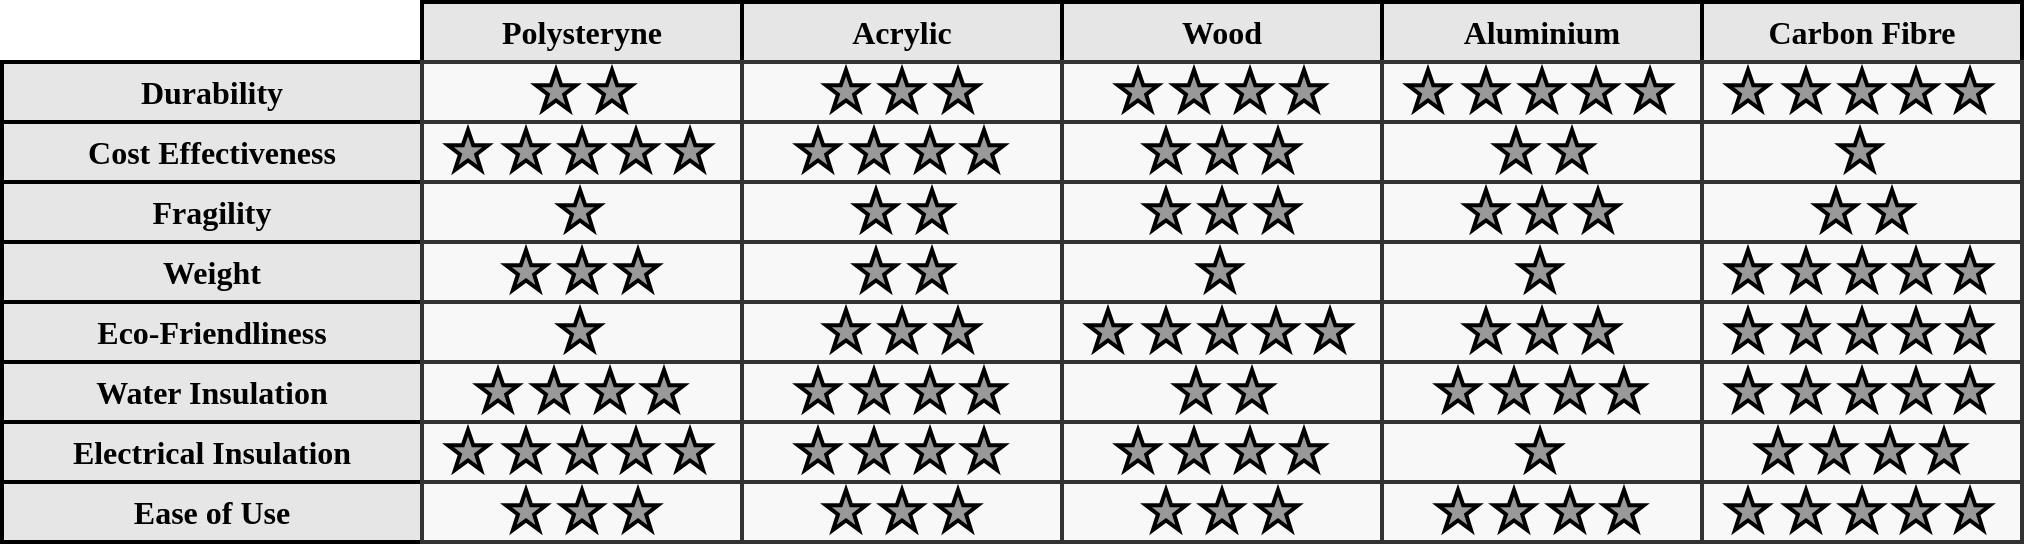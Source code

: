 <mxfile version="20.8.10" type="device"><diagram name="Page-1" id="7ZRHKfYJpyQjRDipkfZl"><mxGraphModel dx="1478" dy="899" grid="0" gridSize="10" guides="1" tooltips="1" connect="1" arrows="1" fold="1" page="1" pageScale="1" pageWidth="827" pageHeight="1169" math="0" shadow="0"><root><mxCell id="0"/><mxCell id="1" parent="0"/><mxCell id="REPX_gT1Jn9TBCc8QWQf-2" value="Polysteryne" style="rounded=0;whiteSpace=wrap;html=1;fillColor=#E6E6E6;fontSize=16;fontFamily=Fira Code;fontSource=https%3A%2F%2Ffonts.googleapis.com%2Fcss%3Ffamily%3DFira%2BCode;fontStyle=1;strokeWidth=2;" vertex="1" parent="1"><mxGeometry x="240" y="410" width="160" height="30" as="geometry"/></mxCell><mxCell id="REPX_gT1Jn9TBCc8QWQf-3" value="Acrylic" style="rounded=0;whiteSpace=wrap;html=1;fillColor=#E6E6E6;fontSize=16;fontFamily=Fira Code;fontSource=https%3A%2F%2Ffonts.googleapis.com%2Fcss%3Ffamily%3DFira%2BCode;fontStyle=1;strokeWidth=2;" vertex="1" parent="1"><mxGeometry x="400" y="410" width="160" height="30" as="geometry"/></mxCell><mxCell id="REPX_gT1Jn9TBCc8QWQf-4" value="Wood" style="rounded=0;whiteSpace=wrap;html=1;fillColor=#E6E6E6;fontSize=16;fontFamily=Fira Code;fontSource=https%3A%2F%2Ffonts.googleapis.com%2Fcss%3Ffamily%3DFira%2BCode;fontStyle=1;strokeWidth=2;" vertex="1" parent="1"><mxGeometry x="560" y="410" width="160" height="30" as="geometry"/></mxCell><mxCell id="REPX_gT1Jn9TBCc8QWQf-5" value="Aluminium" style="rounded=0;whiteSpace=wrap;html=1;fillColor=#E6E6E6;fontSize=16;fontFamily=Fira Code;fontSource=https%3A%2F%2Ffonts.googleapis.com%2Fcss%3Ffamily%3DFira%2BCode;fontStyle=1;strokeWidth=2;" vertex="1" parent="1"><mxGeometry x="720" y="410" width="160" height="30" as="geometry"/></mxCell><mxCell id="REPX_gT1Jn9TBCc8QWQf-6" value="Carbon Fibre" style="rounded=0;whiteSpace=wrap;html=1;fillColor=#E6E6E6;fontSize=16;fontFamily=Fira Code;fontSource=https%3A%2F%2Ffonts.googleapis.com%2Fcss%3Ffamily%3DFira%2BCode;fontStyle=1;strokeWidth=2;" vertex="1" parent="1"><mxGeometry x="880" y="410" width="160" height="30" as="geometry"/></mxCell><mxCell id="REPX_gT1Jn9TBCc8QWQf-7" value="Durability" style="rounded=0;whiteSpace=wrap;html=1;fillColor=#E6E6E6;fontSize=16;fontFamily=Fira Code;fontSource=https%3A%2F%2Ffonts.googleapis.com%2Fcss%3Ffamily%3DFira%2BCode;fontStyle=1;strokeWidth=2;" vertex="1" parent="1"><mxGeometry x="30" y="440" width="210" height="30" as="geometry"/></mxCell><mxCell id="REPX_gT1Jn9TBCc8QWQf-8" value="" style="rounded=0;whiteSpace=wrap;html=1;fillColor=#F8F8F8;fontSize=16;fontFamily=Fira Code;fontSource=https%3A%2F%2Ffonts.googleapis.com%2Fcss%3Ffamily%3DFira%2BCode;fontStyle=1;strokeWidth=2;strokeColor=#333333;" vertex="1" parent="1"><mxGeometry x="240" y="440" width="160" height="30" as="geometry"/></mxCell><mxCell id="REPX_gT1Jn9TBCc8QWQf-13" value="Cost Effectiveness" style="rounded=0;whiteSpace=wrap;html=1;fillColor=#E6E6E6;fontSize=16;fontFamily=Fira Code;fontSource=https%3A%2F%2Ffonts.googleapis.com%2Fcss%3Ffamily%3DFira%2BCode;fontStyle=1;strokeWidth=2;" vertex="1" parent="1"><mxGeometry x="30" y="470" width="210" height="30" as="geometry"/></mxCell><mxCell id="REPX_gT1Jn9TBCc8QWQf-19" value="Fragility" style="rounded=0;whiteSpace=wrap;html=1;fillColor=#E6E6E6;fontSize=16;fontFamily=Fira Code;fontSource=https%3A%2F%2Ffonts.googleapis.com%2Fcss%3Ffamily%3DFira%2BCode;fontStyle=1;strokeWidth=2;" vertex="1" parent="1"><mxGeometry x="30" y="500" width="210" height="30" as="geometry"/></mxCell><mxCell id="REPX_gT1Jn9TBCc8QWQf-25" value="Weight" style="rounded=0;whiteSpace=wrap;html=1;fillColor=#E6E6E6;fontSize=16;fontFamily=Fira Code;fontSource=https%3A%2F%2Ffonts.googleapis.com%2Fcss%3Ffamily%3DFira%2BCode;fontStyle=1;strokeWidth=2;" vertex="1" parent="1"><mxGeometry x="30" y="530" width="210" height="30" as="geometry"/></mxCell><mxCell id="REPX_gT1Jn9TBCc8QWQf-31" value="Eco-Friendliness" style="rounded=0;whiteSpace=wrap;html=1;fillColor=#E6E6E6;fontSize=16;fontFamily=Fira Code;fontSource=https%3A%2F%2Ffonts.googleapis.com%2Fcss%3Ffamily%3DFira%2BCode;fontStyle=1;strokeWidth=2;" vertex="1" parent="1"><mxGeometry x="30" y="560" width="210" height="30" as="geometry"/></mxCell><mxCell id="REPX_gT1Jn9TBCc8QWQf-37" value="Water Insulation" style="rounded=0;whiteSpace=wrap;html=1;fillColor=#E6E6E6;fontSize=16;fontFamily=Fira Code;fontSource=https%3A%2F%2Ffonts.googleapis.com%2Fcss%3Ffamily%3DFira%2BCode;fontStyle=1;strokeWidth=2;" vertex="1" parent="1"><mxGeometry x="30" y="590" width="210" height="30" as="geometry"/></mxCell><mxCell id="REPX_gT1Jn9TBCc8QWQf-43" value="Electrical Insulation" style="rounded=0;whiteSpace=wrap;html=1;fillColor=#E6E6E6;fontSize=16;fontFamily=Fira Code;fontSource=https%3A%2F%2Ffonts.googleapis.com%2Fcss%3Ffamily%3DFira%2BCode;fontStyle=1;strokeWidth=2;" vertex="1" parent="1"><mxGeometry x="30" y="620" width="210" height="30" as="geometry"/></mxCell><mxCell id="REPX_gT1Jn9TBCc8QWQf-49" value="Ease of Use" style="rounded=0;whiteSpace=wrap;html=1;fillColor=#E6E6E6;fontSize=16;fontFamily=Fira Code;fontSource=https%3A%2F%2Ffonts.googleapis.com%2Fcss%3Ffamily%3DFira%2BCode;fontStyle=1;strokeWidth=2;" vertex="1" parent="1"><mxGeometry x="30" y="650" width="210" height="30" as="geometry"/></mxCell><mxCell id="REPX_gT1Jn9TBCc8QWQf-56" value="" style="rounded=0;whiteSpace=wrap;html=1;fillColor=#F8F8F8;fontSize=16;fontFamily=Fira Code;fontSource=https%3A%2F%2Ffonts.googleapis.com%2Fcss%3Ffamily%3DFira%2BCode;fontStyle=1;strokeWidth=2;strokeColor=#333333;" vertex="1" parent="1"><mxGeometry x="240" y="470" width="160" height="30" as="geometry"/></mxCell><mxCell id="REPX_gT1Jn9TBCc8QWQf-57" value="" style="rounded=0;whiteSpace=wrap;html=1;fillColor=#F8F8F8;fontSize=16;fontFamily=Fira Code;fontSource=https%3A%2F%2Ffonts.googleapis.com%2Fcss%3Ffamily%3DFira%2BCode;fontStyle=1;strokeWidth=2;strokeColor=#333333;" vertex="1" parent="1"><mxGeometry x="240" y="500" width="160" height="30" as="geometry"/></mxCell><mxCell id="REPX_gT1Jn9TBCc8QWQf-58" value="" style="rounded=0;whiteSpace=wrap;html=1;fillColor=#F8F8F8;fontSize=16;fontFamily=Fira Code;fontSource=https%3A%2F%2Ffonts.googleapis.com%2Fcss%3Ffamily%3DFira%2BCode;fontStyle=1;strokeWidth=2;strokeColor=#333333;" vertex="1" parent="1"><mxGeometry x="240" y="530" width="160" height="30" as="geometry"/></mxCell><mxCell id="REPX_gT1Jn9TBCc8QWQf-59" value="" style="rounded=0;whiteSpace=wrap;html=1;fillColor=#F8F8F8;fontSize=16;fontFamily=Fira Code;fontSource=https%3A%2F%2Ffonts.googleapis.com%2Fcss%3Ffamily%3DFira%2BCode;fontStyle=1;strokeWidth=2;strokeColor=#333333;" vertex="1" parent="1"><mxGeometry x="240" y="560" width="160" height="30" as="geometry"/></mxCell><mxCell id="REPX_gT1Jn9TBCc8QWQf-60" value="" style="rounded=0;whiteSpace=wrap;html=1;fillColor=#F8F8F8;fontSize=16;fontFamily=Fira Code;fontSource=https%3A%2F%2Ffonts.googleapis.com%2Fcss%3Ffamily%3DFira%2BCode;fontStyle=1;strokeWidth=2;strokeColor=#333333;" vertex="1" parent="1"><mxGeometry x="240" y="590" width="160" height="30" as="geometry"/></mxCell><mxCell id="REPX_gT1Jn9TBCc8QWQf-61" value="" style="rounded=0;whiteSpace=wrap;html=1;fillColor=#F8F8F8;fontSize=16;fontFamily=Fira Code;fontSource=https%3A%2F%2Ffonts.googleapis.com%2Fcss%3Ffamily%3DFira%2BCode;fontStyle=1;strokeWidth=2;strokeColor=#333333;" vertex="1" parent="1"><mxGeometry x="240" y="620" width="160" height="30" as="geometry"/></mxCell><mxCell id="REPX_gT1Jn9TBCc8QWQf-62" value="" style="rounded=0;whiteSpace=wrap;html=1;fillColor=#F8F8F8;fontSize=16;fontFamily=Fira Code;fontSource=https%3A%2F%2Ffonts.googleapis.com%2Fcss%3Ffamily%3DFira%2BCode;fontStyle=1;strokeWidth=2;strokeColor=#333333;" vertex="1" parent="1"><mxGeometry x="240" y="650" width="160" height="30" as="geometry"/></mxCell><mxCell id="REPX_gT1Jn9TBCc8QWQf-63" value="" style="rounded=0;whiteSpace=wrap;html=1;fillColor=#F8F8F8;fontSize=16;fontFamily=Fira Code;fontSource=https%3A%2F%2Ffonts.googleapis.com%2Fcss%3Ffamily%3DFira%2BCode;fontStyle=1;strokeWidth=2;strokeColor=#333333;" vertex="1" parent="1"><mxGeometry x="400" y="440" width="160" height="30" as="geometry"/></mxCell><mxCell id="REPX_gT1Jn9TBCc8QWQf-64" value="" style="rounded=0;whiteSpace=wrap;html=1;fillColor=#F8F8F8;fontSize=16;fontFamily=Fira Code;fontSource=https%3A%2F%2Ffonts.googleapis.com%2Fcss%3Ffamily%3DFira%2BCode;fontStyle=1;strokeWidth=2;strokeColor=#333333;" vertex="1" parent="1"><mxGeometry x="400" y="470" width="160" height="30" as="geometry"/></mxCell><mxCell id="REPX_gT1Jn9TBCc8QWQf-65" value="" style="rounded=0;whiteSpace=wrap;html=1;fillColor=#F8F8F8;fontSize=16;fontFamily=Fira Code;fontSource=https%3A%2F%2Ffonts.googleapis.com%2Fcss%3Ffamily%3DFira%2BCode;fontStyle=1;strokeWidth=2;strokeColor=#333333;" vertex="1" parent="1"><mxGeometry x="400" y="500" width="160" height="30" as="geometry"/></mxCell><mxCell id="REPX_gT1Jn9TBCc8QWQf-66" value="" style="rounded=0;whiteSpace=wrap;html=1;fillColor=#F8F8F8;fontSize=16;fontFamily=Fira Code;fontSource=https%3A%2F%2Ffonts.googleapis.com%2Fcss%3Ffamily%3DFira%2BCode;fontStyle=1;strokeWidth=2;strokeColor=#333333;" vertex="1" parent="1"><mxGeometry x="400" y="530" width="160" height="30" as="geometry"/></mxCell><mxCell id="REPX_gT1Jn9TBCc8QWQf-67" value="" style="rounded=0;whiteSpace=wrap;html=1;fillColor=#F8F8F8;fontSize=16;fontFamily=Fira Code;fontSource=https%3A%2F%2Ffonts.googleapis.com%2Fcss%3Ffamily%3DFira%2BCode;fontStyle=1;strokeWidth=2;strokeColor=#333333;" vertex="1" parent="1"><mxGeometry x="400" y="560" width="160" height="30" as="geometry"/></mxCell><mxCell id="REPX_gT1Jn9TBCc8QWQf-68" value="" style="rounded=0;whiteSpace=wrap;html=1;fillColor=#F8F8F8;fontSize=16;fontFamily=Fira Code;fontSource=https%3A%2F%2Ffonts.googleapis.com%2Fcss%3Ffamily%3DFira%2BCode;fontStyle=1;strokeWidth=2;strokeColor=#333333;" vertex="1" parent="1"><mxGeometry x="400" y="590" width="160" height="30" as="geometry"/></mxCell><mxCell id="REPX_gT1Jn9TBCc8QWQf-69" value="" style="rounded=0;whiteSpace=wrap;html=1;fillColor=#F8F8F8;fontSize=16;fontFamily=Fira Code;fontSource=https%3A%2F%2Ffonts.googleapis.com%2Fcss%3Ffamily%3DFira%2BCode;fontStyle=1;strokeWidth=2;strokeColor=#333333;" vertex="1" parent="1"><mxGeometry x="400" y="620" width="160" height="30" as="geometry"/></mxCell><mxCell id="REPX_gT1Jn9TBCc8QWQf-70" value="" style="rounded=0;whiteSpace=wrap;html=1;fillColor=#F8F8F8;fontSize=16;fontFamily=Fira Code;fontSource=https%3A%2F%2Ffonts.googleapis.com%2Fcss%3Ffamily%3DFira%2BCode;fontStyle=1;strokeWidth=2;strokeColor=#333333;" vertex="1" parent="1"><mxGeometry x="400" y="650" width="160" height="30" as="geometry"/></mxCell><mxCell id="REPX_gT1Jn9TBCc8QWQf-71" value="" style="rounded=0;whiteSpace=wrap;html=1;fillColor=#F8F8F8;fontSize=16;fontFamily=Fira Code;fontSource=https%3A%2F%2Ffonts.googleapis.com%2Fcss%3Ffamily%3DFira%2BCode;fontStyle=1;strokeWidth=2;strokeColor=#333333;" vertex="1" parent="1"><mxGeometry x="560" y="440" width="160" height="30" as="geometry"/></mxCell><mxCell id="REPX_gT1Jn9TBCc8QWQf-72" value="" style="rounded=0;whiteSpace=wrap;html=1;fillColor=#F8F8F8;fontSize=16;fontFamily=Fira Code;fontSource=https%3A%2F%2Ffonts.googleapis.com%2Fcss%3Ffamily%3DFira%2BCode;fontStyle=1;strokeWidth=2;strokeColor=#333333;" vertex="1" parent="1"><mxGeometry x="560" y="470" width="160" height="30" as="geometry"/></mxCell><mxCell id="REPX_gT1Jn9TBCc8QWQf-73" value="" style="rounded=0;whiteSpace=wrap;html=1;fillColor=#F8F8F8;fontSize=16;fontFamily=Fira Code;fontSource=https%3A%2F%2Ffonts.googleapis.com%2Fcss%3Ffamily%3DFira%2BCode;fontStyle=1;strokeWidth=2;strokeColor=#333333;" vertex="1" parent="1"><mxGeometry x="560" y="500" width="160" height="30" as="geometry"/></mxCell><mxCell id="REPX_gT1Jn9TBCc8QWQf-74" value="" style="rounded=0;whiteSpace=wrap;html=1;fillColor=#F8F8F8;fontSize=16;fontFamily=Fira Code;fontSource=https%3A%2F%2Ffonts.googleapis.com%2Fcss%3Ffamily%3DFira%2BCode;fontStyle=1;strokeWidth=2;strokeColor=#333333;" vertex="1" parent="1"><mxGeometry x="560" y="530" width="160" height="30" as="geometry"/></mxCell><mxCell id="REPX_gT1Jn9TBCc8QWQf-75" value="" style="rounded=0;whiteSpace=wrap;html=1;fillColor=#F8F8F8;fontSize=16;fontFamily=Fira Code;fontSource=https%3A%2F%2Ffonts.googleapis.com%2Fcss%3Ffamily%3DFira%2BCode;fontStyle=1;strokeWidth=2;strokeColor=#333333;" vertex="1" parent="1"><mxGeometry x="560" y="560" width="160" height="30" as="geometry"/></mxCell><mxCell id="REPX_gT1Jn9TBCc8QWQf-76" value="" style="rounded=0;whiteSpace=wrap;html=1;fillColor=#F8F8F8;fontSize=16;fontFamily=Fira Code;fontSource=https%3A%2F%2Ffonts.googleapis.com%2Fcss%3Ffamily%3DFira%2BCode;fontStyle=1;strokeWidth=2;strokeColor=#333333;" vertex="1" parent="1"><mxGeometry x="560" y="590" width="160" height="30" as="geometry"/></mxCell><mxCell id="REPX_gT1Jn9TBCc8QWQf-77" value="" style="rounded=0;whiteSpace=wrap;html=1;fillColor=#F8F8F8;fontSize=16;fontFamily=Fira Code;fontSource=https%3A%2F%2Ffonts.googleapis.com%2Fcss%3Ffamily%3DFira%2BCode;fontStyle=1;strokeWidth=2;strokeColor=#333333;" vertex="1" parent="1"><mxGeometry x="560" y="620" width="160" height="30" as="geometry"/></mxCell><mxCell id="REPX_gT1Jn9TBCc8QWQf-78" value="" style="rounded=0;whiteSpace=wrap;html=1;fillColor=#F8F8F8;fontSize=16;fontFamily=Fira Code;fontSource=https%3A%2F%2Ffonts.googleapis.com%2Fcss%3Ffamily%3DFira%2BCode;fontStyle=1;strokeWidth=2;strokeColor=#333333;" vertex="1" parent="1"><mxGeometry x="560" y="650" width="160" height="30" as="geometry"/></mxCell><mxCell id="REPX_gT1Jn9TBCc8QWQf-79" value="" style="rounded=0;whiteSpace=wrap;html=1;fillColor=#F8F8F8;fontSize=16;fontFamily=Fira Code;fontSource=https%3A%2F%2Ffonts.googleapis.com%2Fcss%3Ffamily%3DFira%2BCode;fontStyle=1;strokeWidth=2;strokeColor=#333333;" vertex="1" parent="1"><mxGeometry x="720" y="440" width="160" height="30" as="geometry"/></mxCell><mxCell id="REPX_gT1Jn9TBCc8QWQf-80" value="" style="rounded=0;whiteSpace=wrap;html=1;fillColor=#F8F8F8;fontSize=16;fontFamily=Fira Code;fontSource=https%3A%2F%2Ffonts.googleapis.com%2Fcss%3Ffamily%3DFira%2BCode;fontStyle=1;strokeWidth=2;strokeColor=#333333;" vertex="1" parent="1"><mxGeometry x="720" y="470" width="160" height="30" as="geometry"/></mxCell><mxCell id="REPX_gT1Jn9TBCc8QWQf-81" value="" style="rounded=0;whiteSpace=wrap;html=1;fillColor=#F8F8F8;fontSize=16;fontFamily=Fira Code;fontSource=https%3A%2F%2Ffonts.googleapis.com%2Fcss%3Ffamily%3DFira%2BCode;fontStyle=1;strokeWidth=2;strokeColor=#333333;" vertex="1" parent="1"><mxGeometry x="720" y="500" width="160" height="30" as="geometry"/></mxCell><mxCell id="REPX_gT1Jn9TBCc8QWQf-82" value="" style="rounded=0;whiteSpace=wrap;html=1;fillColor=#F8F8F8;fontSize=16;fontFamily=Fira Code;fontSource=https%3A%2F%2Ffonts.googleapis.com%2Fcss%3Ffamily%3DFira%2BCode;fontStyle=1;strokeWidth=2;strokeColor=#333333;" vertex="1" parent="1"><mxGeometry x="720" y="530" width="160" height="30" as="geometry"/></mxCell><mxCell id="REPX_gT1Jn9TBCc8QWQf-83" value="" style="rounded=0;whiteSpace=wrap;html=1;fillColor=#F8F8F8;fontSize=16;fontFamily=Fira Code;fontSource=https%3A%2F%2Ffonts.googleapis.com%2Fcss%3Ffamily%3DFira%2BCode;fontStyle=1;strokeWidth=2;strokeColor=#333333;" vertex="1" parent="1"><mxGeometry x="720" y="560" width="160" height="30" as="geometry"/></mxCell><mxCell id="REPX_gT1Jn9TBCc8QWQf-84" value="" style="rounded=0;whiteSpace=wrap;html=1;fillColor=#F8F8F8;fontSize=16;fontFamily=Fira Code;fontSource=https%3A%2F%2Ffonts.googleapis.com%2Fcss%3Ffamily%3DFira%2BCode;fontStyle=1;strokeWidth=2;strokeColor=#333333;" vertex="1" parent="1"><mxGeometry x="720" y="590" width="160" height="30" as="geometry"/></mxCell><mxCell id="REPX_gT1Jn9TBCc8QWQf-85" value="" style="rounded=0;whiteSpace=wrap;html=1;fillColor=#F8F8F8;fontSize=16;fontFamily=Fira Code;fontSource=https%3A%2F%2Ffonts.googleapis.com%2Fcss%3Ffamily%3DFira%2BCode;fontStyle=1;strokeWidth=2;strokeColor=#333333;" vertex="1" parent="1"><mxGeometry x="720" y="620" width="160" height="30" as="geometry"/></mxCell><mxCell id="REPX_gT1Jn9TBCc8QWQf-86" value="" style="rounded=0;whiteSpace=wrap;html=1;fillColor=#F8F8F8;fontSize=16;fontFamily=Fira Code;fontSource=https%3A%2F%2Ffonts.googleapis.com%2Fcss%3Ffamily%3DFira%2BCode;fontStyle=1;strokeWidth=2;strokeColor=#333333;" vertex="1" parent="1"><mxGeometry x="720" y="650" width="160" height="30" as="geometry"/></mxCell><mxCell id="REPX_gT1Jn9TBCc8QWQf-87" value="" style="rounded=0;whiteSpace=wrap;html=1;fillColor=#F8F8F8;fontSize=16;fontFamily=Fira Code;fontSource=https%3A%2F%2Ffonts.googleapis.com%2Fcss%3Ffamily%3DFira%2BCode;fontStyle=1;strokeWidth=2;strokeColor=#333333;" vertex="1" parent="1"><mxGeometry x="880" y="440" width="160" height="30" as="geometry"/></mxCell><mxCell id="REPX_gT1Jn9TBCc8QWQf-88" value="" style="rounded=0;whiteSpace=wrap;html=1;fillColor=#F8F8F8;fontSize=16;fontFamily=Fira Code;fontSource=https%3A%2F%2Ffonts.googleapis.com%2Fcss%3Ffamily%3DFira%2BCode;fontStyle=1;strokeWidth=2;strokeColor=#333333;" vertex="1" parent="1"><mxGeometry x="880" y="470" width="160" height="30" as="geometry"/></mxCell><mxCell id="REPX_gT1Jn9TBCc8QWQf-89" value="" style="rounded=0;whiteSpace=wrap;html=1;fillColor=#F8F8F8;fontSize=16;fontFamily=Fira Code;fontSource=https%3A%2F%2Ffonts.googleapis.com%2Fcss%3Ffamily%3DFira%2BCode;fontStyle=1;strokeWidth=2;strokeColor=#333333;" vertex="1" parent="1"><mxGeometry x="880" y="500" width="160" height="30" as="geometry"/></mxCell><mxCell id="REPX_gT1Jn9TBCc8QWQf-90" value="" style="rounded=0;whiteSpace=wrap;html=1;fillColor=#F8F8F8;fontSize=16;fontFamily=Fira Code;fontSource=https%3A%2F%2Ffonts.googleapis.com%2Fcss%3Ffamily%3DFira%2BCode;fontStyle=1;strokeWidth=2;strokeColor=#333333;" vertex="1" parent="1"><mxGeometry x="880" y="530" width="160" height="30" as="geometry"/></mxCell><mxCell id="REPX_gT1Jn9TBCc8QWQf-91" value="" style="rounded=0;whiteSpace=wrap;html=1;fillColor=#F8F8F8;fontSize=16;fontFamily=Fira Code;fontSource=https%3A%2F%2Ffonts.googleapis.com%2Fcss%3Ffamily%3DFira%2BCode;fontStyle=1;strokeWidth=2;strokeColor=#333333;" vertex="1" parent="1"><mxGeometry x="880" y="560" width="160" height="30" as="geometry"/></mxCell><mxCell id="REPX_gT1Jn9TBCc8QWQf-92" value="" style="rounded=0;whiteSpace=wrap;html=1;fillColor=#F8F8F8;fontSize=16;fontFamily=Fira Code;fontSource=https%3A%2F%2Ffonts.googleapis.com%2Fcss%3Ffamily%3DFira%2BCode;fontStyle=1;strokeWidth=2;strokeColor=#333333;" vertex="1" parent="1"><mxGeometry x="880" y="590" width="160" height="30" as="geometry"/></mxCell><mxCell id="REPX_gT1Jn9TBCc8QWQf-93" value="" style="rounded=0;whiteSpace=wrap;html=1;fillColor=#F8F8F8;fontSize=16;fontFamily=Fira Code;fontSource=https%3A%2F%2Ffonts.googleapis.com%2Fcss%3Ffamily%3DFira%2BCode;fontStyle=1;strokeWidth=2;strokeColor=#333333;" vertex="1" parent="1"><mxGeometry x="880" y="620" width="160" height="30" as="geometry"/></mxCell><mxCell id="REPX_gT1Jn9TBCc8QWQf-94" value="" style="rounded=0;whiteSpace=wrap;html=1;fillColor=#F8F8F8;fontSize=16;fontFamily=Fira Code;fontSource=https%3A%2F%2Ffonts.googleapis.com%2Fcss%3Ffamily%3DFira%2BCode;fontStyle=1;strokeWidth=2;strokeColor=#333333;" vertex="1" parent="1"><mxGeometry x="880" y="650" width="160" height="30" as="geometry"/></mxCell><mxCell id="REPX_gT1Jn9TBCc8QWQf-115" value="" style="dashed=0;aspect=fixed;verticalLabelPosition=bottom;verticalAlign=top;align=center;shape=mxgraph.gmdl.star;strokeColor=#000000;fillColor=#999999;shadow=0;sketch=0;strokeWidth=2;" vertex="1" parent="1"><mxGeometry x="297" y="444" width="20" height="20" as="geometry"/></mxCell><mxCell id="REPX_gT1Jn9TBCc8QWQf-116" value="" style="dashed=0;aspect=fixed;verticalLabelPosition=bottom;verticalAlign=top;align=center;shape=mxgraph.gmdl.star;strokeColor=#000000;fillColor=#999999;shadow=0;sketch=0;strokeWidth=2;" vertex="1" parent="1"><mxGeometry x="325" y="444" width="20" height="20" as="geometry"/></mxCell><mxCell id="REPX_gT1Jn9TBCc8QWQf-123" value="" style="dashed=0;aspect=fixed;verticalLabelPosition=bottom;verticalAlign=top;align=center;shape=mxgraph.gmdl.star;strokeColor=#000000;fillColor=#999999;shadow=0;sketch=0;strokeWidth=2;" vertex="1" parent="1"><mxGeometry x="253" y="474" width="20" height="20" as="geometry"/></mxCell><mxCell id="REPX_gT1Jn9TBCc8QWQf-124" value="" style="dashed=0;aspect=fixed;verticalLabelPosition=bottom;verticalAlign=top;align=center;shape=mxgraph.gmdl.star;strokeColor=#000000;fillColor=#999999;shadow=0;sketch=0;strokeWidth=2;" vertex="1" parent="1"><mxGeometry x="282" y="474" width="20" height="20" as="geometry"/></mxCell><mxCell id="REPX_gT1Jn9TBCc8QWQf-125" value="" style="dashed=0;aspect=fixed;verticalLabelPosition=bottom;verticalAlign=top;align=center;shape=mxgraph.gmdl.star;strokeColor=#000000;fillColor=#999999;shadow=0;sketch=0;strokeWidth=2;" vertex="1" parent="1"><mxGeometry x="310" y="474" width="20" height="20" as="geometry"/></mxCell><mxCell id="REPX_gT1Jn9TBCc8QWQf-126" value="" style="dashed=0;aspect=fixed;verticalLabelPosition=bottom;verticalAlign=top;align=center;shape=mxgraph.gmdl.star;strokeColor=#000000;fillColor=#999999;shadow=0;sketch=0;strokeWidth=2;" vertex="1" parent="1"><mxGeometry x="337" y="474" width="20" height="20" as="geometry"/></mxCell><mxCell id="REPX_gT1Jn9TBCc8QWQf-127" value="" style="dashed=0;aspect=fixed;verticalLabelPosition=bottom;verticalAlign=top;align=center;shape=mxgraph.gmdl.star;strokeColor=#000000;fillColor=#999999;shadow=0;sketch=0;strokeWidth=2;" vertex="1" parent="1"><mxGeometry x="364" y="474" width="20" height="20" as="geometry"/></mxCell><mxCell id="REPX_gT1Jn9TBCc8QWQf-128" value="" style="dashed=0;aspect=fixed;verticalLabelPosition=bottom;verticalAlign=top;align=center;shape=mxgraph.gmdl.star;strokeColor=#000000;fillColor=#999999;shadow=0;sketch=0;strokeWidth=2;" vertex="1" parent="1"><mxGeometry x="309" y="504" width="20" height="20" as="geometry"/></mxCell><mxCell id="REPX_gT1Jn9TBCc8QWQf-129" value="" style="dashed=0;aspect=fixed;verticalLabelPosition=bottom;verticalAlign=top;align=center;shape=mxgraph.gmdl.star;strokeColor=#000000;fillColor=#999999;shadow=0;sketch=0;strokeWidth=2;" vertex="1" parent="1"><mxGeometry x="282" y="534" width="20" height="20" as="geometry"/></mxCell><mxCell id="REPX_gT1Jn9TBCc8QWQf-130" value="" style="dashed=0;aspect=fixed;verticalLabelPosition=bottom;verticalAlign=top;align=center;shape=mxgraph.gmdl.star;strokeColor=#000000;fillColor=#999999;shadow=0;sketch=0;strokeWidth=2;" vertex="1" parent="1"><mxGeometry x="310" y="534" width="20" height="20" as="geometry"/></mxCell><mxCell id="REPX_gT1Jn9TBCc8QWQf-131" value="" style="dashed=0;aspect=fixed;verticalLabelPosition=bottom;verticalAlign=top;align=center;shape=mxgraph.gmdl.star;strokeColor=#000000;fillColor=#999999;shadow=0;sketch=0;strokeWidth=2;" vertex="1" parent="1"><mxGeometry x="338" y="534" width="20" height="20" as="geometry"/></mxCell><mxCell id="REPX_gT1Jn9TBCc8QWQf-132" value="" style="dashed=0;aspect=fixed;verticalLabelPosition=bottom;verticalAlign=top;align=center;shape=mxgraph.gmdl.star;strokeColor=#000000;fillColor=#999999;shadow=0;sketch=0;strokeWidth=2;" vertex="1" parent="1"><mxGeometry x="309" y="564" width="20" height="20" as="geometry"/></mxCell><mxCell id="REPX_gT1Jn9TBCc8QWQf-133" value="" style="dashed=0;aspect=fixed;verticalLabelPosition=bottom;verticalAlign=top;align=center;shape=mxgraph.gmdl.star;strokeColor=#000000;fillColor=#999999;shadow=0;sketch=0;strokeWidth=2;" vertex="1" parent="1"><mxGeometry x="268" y="594" width="20" height="20" as="geometry"/></mxCell><mxCell id="REPX_gT1Jn9TBCc8QWQf-134" value="" style="dashed=0;aspect=fixed;verticalLabelPosition=bottom;verticalAlign=top;align=center;shape=mxgraph.gmdl.star;strokeColor=#000000;fillColor=#999999;shadow=0;sketch=0;strokeWidth=2;" vertex="1" parent="1"><mxGeometry x="296" y="594" width="20" height="20" as="geometry"/></mxCell><mxCell id="REPX_gT1Jn9TBCc8QWQf-135" value="" style="dashed=0;aspect=fixed;verticalLabelPosition=bottom;verticalAlign=top;align=center;shape=mxgraph.gmdl.star;strokeColor=#000000;fillColor=#999999;shadow=0;sketch=0;strokeWidth=2;" vertex="1" parent="1"><mxGeometry x="324" y="594" width="20" height="20" as="geometry"/></mxCell><mxCell id="REPX_gT1Jn9TBCc8QWQf-136" value="" style="dashed=0;aspect=fixed;verticalLabelPosition=bottom;verticalAlign=top;align=center;shape=mxgraph.gmdl.star;strokeColor=#000000;fillColor=#999999;shadow=0;sketch=0;strokeWidth=2;" vertex="1" parent="1"><mxGeometry x="351" y="594" width="20" height="20" as="geometry"/></mxCell><mxCell id="REPX_gT1Jn9TBCc8QWQf-141" value="" style="dashed=0;aspect=fixed;verticalLabelPosition=bottom;verticalAlign=top;align=center;shape=mxgraph.gmdl.star;strokeColor=#000000;fillColor=#999999;shadow=0;sketch=0;strokeWidth=2;" vertex="1" parent="1"><mxGeometry x="253" y="624" width="20" height="20" as="geometry"/></mxCell><mxCell id="REPX_gT1Jn9TBCc8QWQf-142" value="" style="dashed=0;aspect=fixed;verticalLabelPosition=bottom;verticalAlign=top;align=center;shape=mxgraph.gmdl.star;strokeColor=#000000;fillColor=#999999;shadow=0;sketch=0;strokeWidth=2;" vertex="1" parent="1"><mxGeometry x="282" y="624" width="20" height="20" as="geometry"/></mxCell><mxCell id="REPX_gT1Jn9TBCc8QWQf-143" value="" style="dashed=0;aspect=fixed;verticalLabelPosition=bottom;verticalAlign=top;align=center;shape=mxgraph.gmdl.star;strokeColor=#000000;fillColor=#999999;shadow=0;sketch=0;strokeWidth=2;" vertex="1" parent="1"><mxGeometry x="310" y="624" width="20" height="20" as="geometry"/></mxCell><mxCell id="REPX_gT1Jn9TBCc8QWQf-144" value="" style="dashed=0;aspect=fixed;verticalLabelPosition=bottom;verticalAlign=top;align=center;shape=mxgraph.gmdl.star;strokeColor=#000000;fillColor=#999999;shadow=0;sketch=0;strokeWidth=2;" vertex="1" parent="1"><mxGeometry x="337" y="624" width="20" height="20" as="geometry"/></mxCell><mxCell id="REPX_gT1Jn9TBCc8QWQf-145" value="" style="dashed=0;aspect=fixed;verticalLabelPosition=bottom;verticalAlign=top;align=center;shape=mxgraph.gmdl.star;strokeColor=#000000;fillColor=#999999;shadow=0;sketch=0;strokeWidth=2;" vertex="1" parent="1"><mxGeometry x="364" y="624" width="20" height="20" as="geometry"/></mxCell><mxCell id="REPX_gT1Jn9TBCc8QWQf-151" value="" style="dashed=0;aspect=fixed;verticalLabelPosition=bottom;verticalAlign=top;align=center;shape=mxgraph.gmdl.star;strokeColor=#000000;fillColor=#999999;shadow=0;sketch=0;strokeWidth=2;" vertex="1" parent="1"><mxGeometry x="442" y="444" width="20" height="20" as="geometry"/></mxCell><mxCell id="REPX_gT1Jn9TBCc8QWQf-152" value="" style="dashed=0;aspect=fixed;verticalLabelPosition=bottom;verticalAlign=top;align=center;shape=mxgraph.gmdl.star;strokeColor=#000000;fillColor=#999999;shadow=0;sketch=0;strokeWidth=2;" vertex="1" parent="1"><mxGeometry x="470" y="444" width="20" height="20" as="geometry"/></mxCell><mxCell id="REPX_gT1Jn9TBCc8QWQf-153" value="" style="dashed=0;aspect=fixed;verticalLabelPosition=bottom;verticalAlign=top;align=center;shape=mxgraph.gmdl.star;strokeColor=#000000;fillColor=#999999;shadow=0;sketch=0;strokeWidth=2;" vertex="1" parent="1"><mxGeometry x="498" y="444" width="20" height="20" as="geometry"/></mxCell><mxCell id="REPX_gT1Jn9TBCc8QWQf-154" value="" style="dashed=0;aspect=fixed;verticalLabelPosition=bottom;verticalAlign=top;align=center;shape=mxgraph.gmdl.star;strokeColor=#000000;fillColor=#999999;shadow=0;sketch=0;strokeWidth=2;" vertex="1" parent="1"><mxGeometry x="428" y="474" width="20" height="20" as="geometry"/></mxCell><mxCell id="REPX_gT1Jn9TBCc8QWQf-155" value="" style="dashed=0;aspect=fixed;verticalLabelPosition=bottom;verticalAlign=top;align=center;shape=mxgraph.gmdl.star;strokeColor=#000000;fillColor=#999999;shadow=0;sketch=0;strokeWidth=2;" vertex="1" parent="1"><mxGeometry x="456" y="474" width="20" height="20" as="geometry"/></mxCell><mxCell id="REPX_gT1Jn9TBCc8QWQf-156" value="" style="dashed=0;aspect=fixed;verticalLabelPosition=bottom;verticalAlign=top;align=center;shape=mxgraph.gmdl.star;strokeColor=#000000;fillColor=#999999;shadow=0;sketch=0;strokeWidth=2;" vertex="1" parent="1"><mxGeometry x="484" y="474" width="20" height="20" as="geometry"/></mxCell><mxCell id="REPX_gT1Jn9TBCc8QWQf-157" value="" style="dashed=0;aspect=fixed;verticalLabelPosition=bottom;verticalAlign=top;align=center;shape=mxgraph.gmdl.star;strokeColor=#000000;fillColor=#999999;shadow=0;sketch=0;strokeWidth=2;" vertex="1" parent="1"><mxGeometry x="511" y="474" width="20" height="20" as="geometry"/></mxCell><mxCell id="REPX_gT1Jn9TBCc8QWQf-158" value="" style="dashed=0;aspect=fixed;verticalLabelPosition=bottom;verticalAlign=top;align=center;shape=mxgraph.gmdl.star;strokeColor=#000000;fillColor=#999999;shadow=0;sketch=0;strokeWidth=2;" vertex="1" parent="1"><mxGeometry x="457" y="504" width="20" height="20" as="geometry"/></mxCell><mxCell id="REPX_gT1Jn9TBCc8QWQf-159" value="" style="dashed=0;aspect=fixed;verticalLabelPosition=bottom;verticalAlign=top;align=center;shape=mxgraph.gmdl.star;strokeColor=#000000;fillColor=#999999;shadow=0;sketch=0;strokeWidth=2;" vertex="1" parent="1"><mxGeometry x="485" y="504" width="20" height="20" as="geometry"/></mxCell><mxCell id="REPX_gT1Jn9TBCc8QWQf-160" value="" style="dashed=0;aspect=fixed;verticalLabelPosition=bottom;verticalAlign=top;align=center;shape=mxgraph.gmdl.star;strokeColor=#000000;fillColor=#999999;shadow=0;sketch=0;strokeWidth=2;" vertex="1" parent="1"><mxGeometry x="457" y="534" width="20" height="20" as="geometry"/></mxCell><mxCell id="REPX_gT1Jn9TBCc8QWQf-161" value="" style="dashed=0;aspect=fixed;verticalLabelPosition=bottom;verticalAlign=top;align=center;shape=mxgraph.gmdl.star;strokeColor=#000000;fillColor=#999999;shadow=0;sketch=0;strokeWidth=2;" vertex="1" parent="1"><mxGeometry x="485" y="534" width="20" height="20" as="geometry"/></mxCell><mxCell id="REPX_gT1Jn9TBCc8QWQf-162" value="" style="dashed=0;aspect=fixed;verticalLabelPosition=bottom;verticalAlign=top;align=center;shape=mxgraph.gmdl.star;strokeColor=#000000;fillColor=#999999;shadow=0;sketch=0;strokeWidth=2;" vertex="1" parent="1"><mxGeometry x="442" y="564" width="20" height="20" as="geometry"/></mxCell><mxCell id="REPX_gT1Jn9TBCc8QWQf-163" value="" style="dashed=0;aspect=fixed;verticalLabelPosition=bottom;verticalAlign=top;align=center;shape=mxgraph.gmdl.star;strokeColor=#000000;fillColor=#999999;shadow=0;sketch=0;strokeWidth=2;" vertex="1" parent="1"><mxGeometry x="470" y="564" width="20" height="20" as="geometry"/></mxCell><mxCell id="REPX_gT1Jn9TBCc8QWQf-164" value="" style="dashed=0;aspect=fixed;verticalLabelPosition=bottom;verticalAlign=top;align=center;shape=mxgraph.gmdl.star;strokeColor=#000000;fillColor=#999999;shadow=0;sketch=0;strokeWidth=2;" vertex="1" parent="1"><mxGeometry x="498" y="564" width="20" height="20" as="geometry"/></mxCell><mxCell id="REPX_gT1Jn9TBCc8QWQf-165" value="" style="dashed=0;aspect=fixed;verticalLabelPosition=bottom;verticalAlign=top;align=center;shape=mxgraph.gmdl.star;strokeColor=#000000;fillColor=#999999;shadow=0;sketch=0;strokeWidth=2;" vertex="1" parent="1"><mxGeometry x="428" y="594" width="20" height="20" as="geometry"/></mxCell><mxCell id="REPX_gT1Jn9TBCc8QWQf-166" value="" style="dashed=0;aspect=fixed;verticalLabelPosition=bottom;verticalAlign=top;align=center;shape=mxgraph.gmdl.star;strokeColor=#000000;fillColor=#999999;shadow=0;sketch=0;strokeWidth=2;" vertex="1" parent="1"><mxGeometry x="456" y="594" width="20" height="20" as="geometry"/></mxCell><mxCell id="REPX_gT1Jn9TBCc8QWQf-167" value="" style="dashed=0;aspect=fixed;verticalLabelPosition=bottom;verticalAlign=top;align=center;shape=mxgraph.gmdl.star;strokeColor=#000000;fillColor=#999999;shadow=0;sketch=0;strokeWidth=2;" vertex="1" parent="1"><mxGeometry x="484" y="594" width="20" height="20" as="geometry"/></mxCell><mxCell id="REPX_gT1Jn9TBCc8QWQf-168" value="" style="dashed=0;aspect=fixed;verticalLabelPosition=bottom;verticalAlign=top;align=center;shape=mxgraph.gmdl.star;strokeColor=#000000;fillColor=#999999;shadow=0;sketch=0;strokeWidth=2;" vertex="1" parent="1"><mxGeometry x="511" y="594" width="20" height="20" as="geometry"/></mxCell><mxCell id="REPX_gT1Jn9TBCc8QWQf-177" value="" style="dashed=0;aspect=fixed;verticalLabelPosition=bottom;verticalAlign=top;align=center;shape=mxgraph.gmdl.star;strokeColor=#000000;fillColor=#999999;shadow=0;sketch=0;strokeWidth=2;" vertex="1" parent="1"><mxGeometry x="588" y="444" width="20" height="20" as="geometry"/></mxCell><mxCell id="REPX_gT1Jn9TBCc8QWQf-178" value="" style="dashed=0;aspect=fixed;verticalLabelPosition=bottom;verticalAlign=top;align=center;shape=mxgraph.gmdl.star;strokeColor=#000000;fillColor=#999999;shadow=0;sketch=0;strokeWidth=2;" vertex="1" parent="1"><mxGeometry x="616" y="444" width="20" height="20" as="geometry"/></mxCell><mxCell id="REPX_gT1Jn9TBCc8QWQf-179" value="" style="dashed=0;aspect=fixed;verticalLabelPosition=bottom;verticalAlign=top;align=center;shape=mxgraph.gmdl.star;strokeColor=#000000;fillColor=#999999;shadow=0;sketch=0;strokeWidth=2;" vertex="1" parent="1"><mxGeometry x="644" y="444" width="20" height="20" as="geometry"/></mxCell><mxCell id="REPX_gT1Jn9TBCc8QWQf-180" value="" style="dashed=0;aspect=fixed;verticalLabelPosition=bottom;verticalAlign=top;align=center;shape=mxgraph.gmdl.star;strokeColor=#000000;fillColor=#999999;shadow=0;sketch=0;strokeWidth=2;" vertex="1" parent="1"><mxGeometry x="671" y="444" width="20" height="20" as="geometry"/></mxCell><mxCell id="REPX_gT1Jn9TBCc8QWQf-181" value="" style="dashed=0;aspect=fixed;verticalLabelPosition=bottom;verticalAlign=top;align=center;shape=mxgraph.gmdl.star;strokeColor=#000000;fillColor=#999999;shadow=0;sketch=0;strokeWidth=2;" vertex="1" parent="1"><mxGeometry x="602" y="474" width="20" height="20" as="geometry"/></mxCell><mxCell id="REPX_gT1Jn9TBCc8QWQf-182" value="" style="dashed=0;aspect=fixed;verticalLabelPosition=bottom;verticalAlign=top;align=center;shape=mxgraph.gmdl.star;strokeColor=#000000;fillColor=#999999;shadow=0;sketch=0;strokeWidth=2;" vertex="1" parent="1"><mxGeometry x="630" y="474" width="20" height="20" as="geometry"/></mxCell><mxCell id="REPX_gT1Jn9TBCc8QWQf-183" value="" style="dashed=0;aspect=fixed;verticalLabelPosition=bottom;verticalAlign=top;align=center;shape=mxgraph.gmdl.star;strokeColor=#000000;fillColor=#999999;shadow=0;sketch=0;strokeWidth=2;" vertex="1" parent="1"><mxGeometry x="658" y="474" width="20" height="20" as="geometry"/></mxCell><mxCell id="REPX_gT1Jn9TBCc8QWQf-184" value="" style="dashed=0;aspect=fixed;verticalLabelPosition=bottom;verticalAlign=top;align=center;shape=mxgraph.gmdl.star;strokeColor=#000000;fillColor=#999999;shadow=0;sketch=0;strokeWidth=2;" vertex="1" parent="1"><mxGeometry x="602" y="504" width="20" height="20" as="geometry"/></mxCell><mxCell id="REPX_gT1Jn9TBCc8QWQf-185" value="" style="dashed=0;aspect=fixed;verticalLabelPosition=bottom;verticalAlign=top;align=center;shape=mxgraph.gmdl.star;strokeColor=#000000;fillColor=#999999;shadow=0;sketch=0;strokeWidth=2;" vertex="1" parent="1"><mxGeometry x="630" y="504" width="20" height="20" as="geometry"/></mxCell><mxCell id="REPX_gT1Jn9TBCc8QWQf-186" value="" style="dashed=0;aspect=fixed;verticalLabelPosition=bottom;verticalAlign=top;align=center;shape=mxgraph.gmdl.star;strokeColor=#000000;fillColor=#999999;shadow=0;sketch=0;strokeWidth=2;" vertex="1" parent="1"><mxGeometry x="658" y="504" width="20" height="20" as="geometry"/></mxCell><mxCell id="REPX_gT1Jn9TBCc8QWQf-187" value="" style="dashed=0;aspect=fixed;verticalLabelPosition=bottom;verticalAlign=top;align=center;shape=mxgraph.gmdl.star;strokeColor=#000000;fillColor=#999999;shadow=0;sketch=0;strokeWidth=2;" vertex="1" parent="1"><mxGeometry x="629" y="534" width="20" height="20" as="geometry"/></mxCell><mxCell id="REPX_gT1Jn9TBCc8QWQf-188" value="" style="dashed=0;aspect=fixed;verticalLabelPosition=bottom;verticalAlign=top;align=center;shape=mxgraph.gmdl.star;strokeColor=#000000;fillColor=#999999;shadow=0;sketch=0;strokeWidth=2;" vertex="1" parent="1"><mxGeometry x="573" y="564" width="20" height="20" as="geometry"/></mxCell><mxCell id="REPX_gT1Jn9TBCc8QWQf-189" value="" style="dashed=0;aspect=fixed;verticalLabelPosition=bottom;verticalAlign=top;align=center;shape=mxgraph.gmdl.star;strokeColor=#000000;fillColor=#999999;shadow=0;sketch=0;strokeWidth=2;" vertex="1" parent="1"><mxGeometry x="602" y="564" width="20" height="20" as="geometry"/></mxCell><mxCell id="REPX_gT1Jn9TBCc8QWQf-190" value="" style="dashed=0;aspect=fixed;verticalLabelPosition=bottom;verticalAlign=top;align=center;shape=mxgraph.gmdl.star;strokeColor=#000000;fillColor=#999999;shadow=0;sketch=0;strokeWidth=2;" vertex="1" parent="1"><mxGeometry x="630" y="564" width="20" height="20" as="geometry"/></mxCell><mxCell id="REPX_gT1Jn9TBCc8QWQf-191" value="" style="dashed=0;aspect=fixed;verticalLabelPosition=bottom;verticalAlign=top;align=center;shape=mxgraph.gmdl.star;strokeColor=#000000;fillColor=#999999;shadow=0;sketch=0;strokeWidth=2;" vertex="1" parent="1"><mxGeometry x="657" y="564" width="20" height="20" as="geometry"/></mxCell><mxCell id="REPX_gT1Jn9TBCc8QWQf-192" value="" style="dashed=0;aspect=fixed;verticalLabelPosition=bottom;verticalAlign=top;align=center;shape=mxgraph.gmdl.star;strokeColor=#000000;fillColor=#999999;shadow=0;sketch=0;strokeWidth=2;" vertex="1" parent="1"><mxGeometry x="684" y="564" width="20" height="20" as="geometry"/></mxCell><mxCell id="REPX_gT1Jn9TBCc8QWQf-193" value="" style="dashed=0;aspect=fixed;verticalLabelPosition=bottom;verticalAlign=top;align=center;shape=mxgraph.gmdl.star;strokeColor=#000000;fillColor=#999999;shadow=0;sketch=0;strokeWidth=2;" vertex="1" parent="1"><mxGeometry x="617" y="594" width="20" height="20" as="geometry"/></mxCell><mxCell id="REPX_gT1Jn9TBCc8QWQf-194" value="" style="dashed=0;aspect=fixed;verticalLabelPosition=bottom;verticalAlign=top;align=center;shape=mxgraph.gmdl.star;strokeColor=#000000;fillColor=#999999;shadow=0;sketch=0;strokeWidth=2;" vertex="1" parent="1"><mxGeometry x="645" y="594" width="20" height="20" as="geometry"/></mxCell><mxCell id="REPX_gT1Jn9TBCc8QWQf-200" value="" style="dashed=0;aspect=fixed;verticalLabelPosition=bottom;verticalAlign=top;align=center;shape=mxgraph.gmdl.star;strokeColor=#000000;fillColor=#999999;shadow=0;sketch=0;strokeWidth=2;" vertex="1" parent="1"><mxGeometry x="428" y="624" width="20" height="20" as="geometry"/></mxCell><mxCell id="REPX_gT1Jn9TBCc8QWQf-201" value="" style="dashed=0;aspect=fixed;verticalLabelPosition=bottom;verticalAlign=top;align=center;shape=mxgraph.gmdl.star;strokeColor=#000000;fillColor=#999999;shadow=0;sketch=0;strokeWidth=2;" vertex="1" parent="1"><mxGeometry x="456" y="624" width="20" height="20" as="geometry"/></mxCell><mxCell id="REPX_gT1Jn9TBCc8QWQf-202" value="" style="dashed=0;aspect=fixed;verticalLabelPosition=bottom;verticalAlign=top;align=center;shape=mxgraph.gmdl.star;strokeColor=#000000;fillColor=#999999;shadow=0;sketch=0;strokeWidth=2;" vertex="1" parent="1"><mxGeometry x="484" y="624" width="20" height="20" as="geometry"/></mxCell><mxCell id="REPX_gT1Jn9TBCc8QWQf-203" value="" style="dashed=0;aspect=fixed;verticalLabelPosition=bottom;verticalAlign=top;align=center;shape=mxgraph.gmdl.star;strokeColor=#000000;fillColor=#999999;shadow=0;sketch=0;strokeWidth=2;" vertex="1" parent="1"><mxGeometry x="511" y="624" width="20" height="20" as="geometry"/></mxCell><mxCell id="REPX_gT1Jn9TBCc8QWQf-204" value="" style="dashed=0;aspect=fixed;verticalLabelPosition=bottom;verticalAlign=top;align=center;shape=mxgraph.gmdl.star;strokeColor=#000000;fillColor=#999999;shadow=0;sketch=0;strokeWidth=2;" vertex="1" parent="1"><mxGeometry x="442" y="654" width="20" height="20" as="geometry"/></mxCell><mxCell id="REPX_gT1Jn9TBCc8QWQf-205" value="" style="dashed=0;aspect=fixed;verticalLabelPosition=bottom;verticalAlign=top;align=center;shape=mxgraph.gmdl.star;strokeColor=#000000;fillColor=#999999;shadow=0;sketch=0;strokeWidth=2;" vertex="1" parent="1"><mxGeometry x="470" y="654" width="20" height="20" as="geometry"/></mxCell><mxCell id="REPX_gT1Jn9TBCc8QWQf-206" value="" style="dashed=0;aspect=fixed;verticalLabelPosition=bottom;verticalAlign=top;align=center;shape=mxgraph.gmdl.star;strokeColor=#000000;fillColor=#999999;shadow=0;sketch=0;strokeWidth=2;" vertex="1" parent="1"><mxGeometry x="498" y="654" width="20" height="20" as="geometry"/></mxCell><mxCell id="REPX_gT1Jn9TBCc8QWQf-207" value="" style="dashed=0;aspect=fixed;verticalLabelPosition=bottom;verticalAlign=top;align=center;shape=mxgraph.gmdl.star;strokeColor=#000000;fillColor=#999999;shadow=0;sketch=0;strokeWidth=2;" vertex="1" parent="1"><mxGeometry x="282" y="654" width="20" height="20" as="geometry"/></mxCell><mxCell id="REPX_gT1Jn9TBCc8QWQf-208" value="" style="dashed=0;aspect=fixed;verticalLabelPosition=bottom;verticalAlign=top;align=center;shape=mxgraph.gmdl.star;strokeColor=#000000;fillColor=#999999;shadow=0;sketch=0;strokeWidth=2;" vertex="1" parent="1"><mxGeometry x="310" y="654" width="20" height="20" as="geometry"/></mxCell><mxCell id="REPX_gT1Jn9TBCc8QWQf-209" value="" style="dashed=0;aspect=fixed;verticalLabelPosition=bottom;verticalAlign=top;align=center;shape=mxgraph.gmdl.star;strokeColor=#000000;fillColor=#999999;shadow=0;sketch=0;strokeWidth=2;" vertex="1" parent="1"><mxGeometry x="338" y="654" width="20" height="20" as="geometry"/></mxCell><mxCell id="REPX_gT1Jn9TBCc8QWQf-210" value="" style="dashed=0;aspect=fixed;verticalLabelPosition=bottom;verticalAlign=top;align=center;shape=mxgraph.gmdl.star;strokeColor=#000000;fillColor=#999999;shadow=0;sketch=0;strokeWidth=2;" vertex="1" parent="1"><mxGeometry x="733" y="444" width="20" height="20" as="geometry"/></mxCell><mxCell id="REPX_gT1Jn9TBCc8QWQf-211" value="" style="dashed=0;aspect=fixed;verticalLabelPosition=bottom;verticalAlign=top;align=center;shape=mxgraph.gmdl.star;strokeColor=#000000;fillColor=#999999;shadow=0;sketch=0;strokeWidth=2;" vertex="1" parent="1"><mxGeometry x="762" y="444" width="20" height="20" as="geometry"/></mxCell><mxCell id="REPX_gT1Jn9TBCc8QWQf-212" value="" style="dashed=0;aspect=fixed;verticalLabelPosition=bottom;verticalAlign=top;align=center;shape=mxgraph.gmdl.star;strokeColor=#000000;fillColor=#999999;shadow=0;sketch=0;strokeWidth=2;" vertex="1" parent="1"><mxGeometry x="790" y="444" width="20" height="20" as="geometry"/></mxCell><mxCell id="REPX_gT1Jn9TBCc8QWQf-213" value="" style="dashed=0;aspect=fixed;verticalLabelPosition=bottom;verticalAlign=top;align=center;shape=mxgraph.gmdl.star;strokeColor=#000000;fillColor=#999999;shadow=0;sketch=0;strokeWidth=2;" vertex="1" parent="1"><mxGeometry x="817" y="444" width="20" height="20" as="geometry"/></mxCell><mxCell id="REPX_gT1Jn9TBCc8QWQf-214" value="" style="dashed=0;aspect=fixed;verticalLabelPosition=bottom;verticalAlign=top;align=center;shape=mxgraph.gmdl.star;strokeColor=#000000;fillColor=#999999;shadow=0;sketch=0;strokeWidth=2;" vertex="1" parent="1"><mxGeometry x="844" y="444" width="20" height="20" as="geometry"/></mxCell><mxCell id="REPX_gT1Jn9TBCc8QWQf-215" value="" style="dashed=0;aspect=fixed;verticalLabelPosition=bottom;verticalAlign=top;align=center;shape=mxgraph.gmdl.star;strokeColor=#000000;fillColor=#999999;shadow=0;sketch=0;strokeWidth=2;" vertex="1" parent="1"><mxGeometry x="777" y="474" width="20" height="20" as="geometry"/></mxCell><mxCell id="REPX_gT1Jn9TBCc8QWQf-216" value="" style="dashed=0;aspect=fixed;verticalLabelPosition=bottom;verticalAlign=top;align=center;shape=mxgraph.gmdl.star;strokeColor=#000000;fillColor=#999999;shadow=0;sketch=0;strokeWidth=2;" vertex="1" parent="1"><mxGeometry x="805" y="474" width="20" height="20" as="geometry"/></mxCell><mxCell id="REPX_gT1Jn9TBCc8QWQf-217" value="" style="dashed=0;aspect=fixed;verticalLabelPosition=bottom;verticalAlign=top;align=center;shape=mxgraph.gmdl.star;strokeColor=#000000;fillColor=#999999;shadow=0;sketch=0;strokeWidth=2;" vertex="1" parent="1"><mxGeometry x="762" y="504" width="20" height="20" as="geometry"/></mxCell><mxCell id="REPX_gT1Jn9TBCc8QWQf-218" value="" style="dashed=0;aspect=fixed;verticalLabelPosition=bottom;verticalAlign=top;align=center;shape=mxgraph.gmdl.star;strokeColor=#000000;fillColor=#999999;shadow=0;sketch=0;strokeWidth=2;" vertex="1" parent="1"><mxGeometry x="790" y="504" width="20" height="20" as="geometry"/></mxCell><mxCell id="REPX_gT1Jn9TBCc8QWQf-219" value="" style="dashed=0;aspect=fixed;verticalLabelPosition=bottom;verticalAlign=top;align=center;shape=mxgraph.gmdl.star;strokeColor=#000000;fillColor=#999999;shadow=0;sketch=0;strokeWidth=2;" vertex="1" parent="1"><mxGeometry x="818" y="504" width="20" height="20" as="geometry"/></mxCell><mxCell id="REPX_gT1Jn9TBCc8QWQf-220" value="" style="dashed=0;aspect=fixed;verticalLabelPosition=bottom;verticalAlign=top;align=center;shape=mxgraph.gmdl.star;strokeColor=#000000;fillColor=#999999;shadow=0;sketch=0;strokeWidth=2;" vertex="1" parent="1"><mxGeometry x="789" y="534" width="20" height="20" as="geometry"/></mxCell><mxCell id="REPX_gT1Jn9TBCc8QWQf-221" value="" style="dashed=0;aspect=fixed;verticalLabelPosition=bottom;verticalAlign=top;align=center;shape=mxgraph.gmdl.star;strokeColor=#000000;fillColor=#999999;shadow=0;sketch=0;strokeWidth=2;" vertex="1" parent="1"><mxGeometry x="762" y="564" width="20" height="20" as="geometry"/></mxCell><mxCell id="REPX_gT1Jn9TBCc8QWQf-222" value="" style="dashed=0;aspect=fixed;verticalLabelPosition=bottom;verticalAlign=top;align=center;shape=mxgraph.gmdl.star;strokeColor=#000000;fillColor=#999999;shadow=0;sketch=0;strokeWidth=2;" vertex="1" parent="1"><mxGeometry x="790" y="564" width="20" height="20" as="geometry"/></mxCell><mxCell id="REPX_gT1Jn9TBCc8QWQf-223" value="" style="dashed=0;aspect=fixed;verticalLabelPosition=bottom;verticalAlign=top;align=center;shape=mxgraph.gmdl.star;strokeColor=#000000;fillColor=#999999;shadow=0;sketch=0;strokeWidth=2;" vertex="1" parent="1"><mxGeometry x="818" y="564" width="20" height="20" as="geometry"/></mxCell><mxCell id="REPX_gT1Jn9TBCc8QWQf-224" value="" style="dashed=0;aspect=fixed;verticalLabelPosition=bottom;verticalAlign=top;align=center;shape=mxgraph.gmdl.star;strokeColor=#000000;fillColor=#999999;shadow=0;sketch=0;strokeWidth=2;" vertex="1" parent="1"><mxGeometry x="748" y="594" width="20" height="20" as="geometry"/></mxCell><mxCell id="REPX_gT1Jn9TBCc8QWQf-225" value="" style="dashed=0;aspect=fixed;verticalLabelPosition=bottom;verticalAlign=top;align=center;shape=mxgraph.gmdl.star;strokeColor=#000000;fillColor=#999999;shadow=0;sketch=0;strokeWidth=2;" vertex="1" parent="1"><mxGeometry x="776" y="594" width="20" height="20" as="geometry"/></mxCell><mxCell id="REPX_gT1Jn9TBCc8QWQf-226" value="" style="dashed=0;aspect=fixed;verticalLabelPosition=bottom;verticalAlign=top;align=center;shape=mxgraph.gmdl.star;strokeColor=#000000;fillColor=#999999;shadow=0;sketch=0;strokeWidth=2;" vertex="1" parent="1"><mxGeometry x="804" y="594" width="20" height="20" as="geometry"/></mxCell><mxCell id="REPX_gT1Jn9TBCc8QWQf-227" value="" style="dashed=0;aspect=fixed;verticalLabelPosition=bottom;verticalAlign=top;align=center;shape=mxgraph.gmdl.star;strokeColor=#000000;fillColor=#999999;shadow=0;sketch=0;strokeWidth=2;" vertex="1" parent="1"><mxGeometry x="831" y="594" width="20" height="20" as="geometry"/></mxCell><mxCell id="REPX_gT1Jn9TBCc8QWQf-228" value="" style="dashed=0;aspect=fixed;verticalLabelPosition=bottom;verticalAlign=top;align=center;shape=mxgraph.gmdl.star;strokeColor=#000000;fillColor=#999999;shadow=0;sketch=0;strokeWidth=2;" vertex="1" parent="1"><mxGeometry x="789" y="624" width="20" height="20" as="geometry"/></mxCell><mxCell id="REPX_gT1Jn9TBCc8QWQf-229" value="" style="dashed=0;aspect=fixed;verticalLabelPosition=bottom;verticalAlign=top;align=center;shape=mxgraph.gmdl.star;strokeColor=#000000;fillColor=#999999;shadow=0;sketch=0;strokeWidth=2;" vertex="1" parent="1"><mxGeometry x="748" y="654" width="20" height="20" as="geometry"/></mxCell><mxCell id="REPX_gT1Jn9TBCc8QWQf-230" value="" style="dashed=0;aspect=fixed;verticalLabelPosition=bottom;verticalAlign=top;align=center;shape=mxgraph.gmdl.star;strokeColor=#000000;fillColor=#999999;shadow=0;sketch=0;strokeWidth=2;" vertex="1" parent="1"><mxGeometry x="776" y="654" width="20" height="20" as="geometry"/></mxCell><mxCell id="REPX_gT1Jn9TBCc8QWQf-231" value="" style="dashed=0;aspect=fixed;verticalLabelPosition=bottom;verticalAlign=top;align=center;shape=mxgraph.gmdl.star;strokeColor=#000000;fillColor=#999999;shadow=0;sketch=0;strokeWidth=2;" vertex="1" parent="1"><mxGeometry x="804" y="654" width="20" height="20" as="geometry"/></mxCell><mxCell id="REPX_gT1Jn9TBCc8QWQf-232" value="" style="dashed=0;aspect=fixed;verticalLabelPosition=bottom;verticalAlign=top;align=center;shape=mxgraph.gmdl.star;strokeColor=#000000;fillColor=#999999;shadow=0;sketch=0;strokeWidth=2;" vertex="1" parent="1"><mxGeometry x="831" y="654" width="20" height="20" as="geometry"/></mxCell><mxCell id="REPX_gT1Jn9TBCc8QWQf-233" value="" style="dashed=0;aspect=fixed;verticalLabelPosition=bottom;verticalAlign=top;align=center;shape=mxgraph.gmdl.star;strokeColor=#000000;fillColor=#999999;shadow=0;sketch=0;strokeWidth=2;" vertex="1" parent="1"><mxGeometry x="588" y="624" width="20" height="20" as="geometry"/></mxCell><mxCell id="REPX_gT1Jn9TBCc8QWQf-234" value="" style="dashed=0;aspect=fixed;verticalLabelPosition=bottom;verticalAlign=top;align=center;shape=mxgraph.gmdl.star;strokeColor=#000000;fillColor=#999999;shadow=0;sketch=0;strokeWidth=2;" vertex="1" parent="1"><mxGeometry x="616" y="624" width="20" height="20" as="geometry"/></mxCell><mxCell id="REPX_gT1Jn9TBCc8QWQf-235" value="" style="dashed=0;aspect=fixed;verticalLabelPosition=bottom;verticalAlign=top;align=center;shape=mxgraph.gmdl.star;strokeColor=#000000;fillColor=#999999;shadow=0;sketch=0;strokeWidth=2;" vertex="1" parent="1"><mxGeometry x="644" y="624" width="20" height="20" as="geometry"/></mxCell><mxCell id="REPX_gT1Jn9TBCc8QWQf-236" value="" style="dashed=0;aspect=fixed;verticalLabelPosition=bottom;verticalAlign=top;align=center;shape=mxgraph.gmdl.star;strokeColor=#000000;fillColor=#999999;shadow=0;sketch=0;strokeWidth=2;" vertex="1" parent="1"><mxGeometry x="671" y="624" width="20" height="20" as="geometry"/></mxCell><mxCell id="REPX_gT1Jn9TBCc8QWQf-237" value="" style="dashed=0;aspect=fixed;verticalLabelPosition=bottom;verticalAlign=top;align=center;shape=mxgraph.gmdl.star;strokeColor=#000000;fillColor=#999999;shadow=0;sketch=0;strokeWidth=2;" vertex="1" parent="1"><mxGeometry x="602" y="654" width="20" height="20" as="geometry"/></mxCell><mxCell id="REPX_gT1Jn9TBCc8QWQf-238" value="" style="dashed=0;aspect=fixed;verticalLabelPosition=bottom;verticalAlign=top;align=center;shape=mxgraph.gmdl.star;strokeColor=#000000;fillColor=#999999;shadow=0;sketch=0;strokeWidth=2;" vertex="1" parent="1"><mxGeometry x="630" y="654" width="20" height="20" as="geometry"/></mxCell><mxCell id="REPX_gT1Jn9TBCc8QWQf-239" value="" style="dashed=0;aspect=fixed;verticalLabelPosition=bottom;verticalAlign=top;align=center;shape=mxgraph.gmdl.star;strokeColor=#000000;fillColor=#999999;shadow=0;sketch=0;strokeWidth=2;" vertex="1" parent="1"><mxGeometry x="658" y="654" width="20" height="20" as="geometry"/></mxCell><mxCell id="REPX_gT1Jn9TBCc8QWQf-240" value="" style="dashed=0;aspect=fixed;verticalLabelPosition=bottom;verticalAlign=top;align=center;shape=mxgraph.gmdl.star;strokeColor=#000000;fillColor=#999999;shadow=0;sketch=0;strokeWidth=2;" vertex="1" parent="1"><mxGeometry x="893" y="444" width="20" height="20" as="geometry"/></mxCell><mxCell id="REPX_gT1Jn9TBCc8QWQf-241" value="" style="dashed=0;aspect=fixed;verticalLabelPosition=bottom;verticalAlign=top;align=center;shape=mxgraph.gmdl.star;strokeColor=#000000;fillColor=#999999;shadow=0;sketch=0;strokeWidth=2;" vertex="1" parent="1"><mxGeometry x="922" y="444" width="20" height="20" as="geometry"/></mxCell><mxCell id="REPX_gT1Jn9TBCc8QWQf-242" value="" style="dashed=0;aspect=fixed;verticalLabelPosition=bottom;verticalAlign=top;align=center;shape=mxgraph.gmdl.star;strokeColor=#000000;fillColor=#999999;shadow=0;sketch=0;strokeWidth=2;" vertex="1" parent="1"><mxGeometry x="950" y="444" width="20" height="20" as="geometry"/></mxCell><mxCell id="REPX_gT1Jn9TBCc8QWQf-243" value="" style="dashed=0;aspect=fixed;verticalLabelPosition=bottom;verticalAlign=top;align=center;shape=mxgraph.gmdl.star;strokeColor=#000000;fillColor=#999999;shadow=0;sketch=0;strokeWidth=2;" vertex="1" parent="1"><mxGeometry x="977" y="444" width="20" height="20" as="geometry"/></mxCell><mxCell id="REPX_gT1Jn9TBCc8QWQf-244" value="" style="dashed=0;aspect=fixed;verticalLabelPosition=bottom;verticalAlign=top;align=center;shape=mxgraph.gmdl.star;strokeColor=#000000;fillColor=#999999;shadow=0;sketch=0;strokeWidth=2;" vertex="1" parent="1"><mxGeometry x="1004" y="444" width="20" height="20" as="geometry"/></mxCell><mxCell id="REPX_gT1Jn9TBCc8QWQf-245" value="" style="dashed=0;aspect=fixed;verticalLabelPosition=bottom;verticalAlign=top;align=center;shape=mxgraph.gmdl.star;strokeColor=#000000;fillColor=#999999;shadow=0;sketch=0;strokeWidth=2;" vertex="1" parent="1"><mxGeometry x="949" y="474" width="20" height="20" as="geometry"/></mxCell><mxCell id="REPX_gT1Jn9TBCc8QWQf-246" value="" style="dashed=0;aspect=fixed;verticalLabelPosition=bottom;verticalAlign=top;align=center;shape=mxgraph.gmdl.star;strokeColor=#000000;fillColor=#999999;shadow=0;sketch=0;strokeWidth=2;" vertex="1" parent="1"><mxGeometry x="937" y="504" width="20" height="20" as="geometry"/></mxCell><mxCell id="REPX_gT1Jn9TBCc8QWQf-247" value="" style="dashed=0;aspect=fixed;verticalLabelPosition=bottom;verticalAlign=top;align=center;shape=mxgraph.gmdl.star;strokeColor=#000000;fillColor=#999999;shadow=0;sketch=0;strokeWidth=2;" vertex="1" parent="1"><mxGeometry x="965" y="504" width="20" height="20" as="geometry"/></mxCell><mxCell id="REPX_gT1Jn9TBCc8QWQf-248" value="" style="dashed=0;aspect=fixed;verticalLabelPosition=bottom;verticalAlign=top;align=center;shape=mxgraph.gmdl.star;strokeColor=#000000;fillColor=#999999;shadow=0;sketch=0;strokeWidth=2;" vertex="1" parent="1"><mxGeometry x="893" y="534" width="20" height="20" as="geometry"/></mxCell><mxCell id="REPX_gT1Jn9TBCc8QWQf-249" value="" style="dashed=0;aspect=fixed;verticalLabelPosition=bottom;verticalAlign=top;align=center;shape=mxgraph.gmdl.star;strokeColor=#000000;fillColor=#999999;shadow=0;sketch=0;strokeWidth=2;" vertex="1" parent="1"><mxGeometry x="922" y="534" width="20" height="20" as="geometry"/></mxCell><mxCell id="REPX_gT1Jn9TBCc8QWQf-250" value="" style="dashed=0;aspect=fixed;verticalLabelPosition=bottom;verticalAlign=top;align=center;shape=mxgraph.gmdl.star;strokeColor=#000000;fillColor=#999999;shadow=0;sketch=0;strokeWidth=2;" vertex="1" parent="1"><mxGeometry x="950" y="534" width="20" height="20" as="geometry"/></mxCell><mxCell id="REPX_gT1Jn9TBCc8QWQf-251" value="" style="dashed=0;aspect=fixed;verticalLabelPosition=bottom;verticalAlign=top;align=center;shape=mxgraph.gmdl.star;strokeColor=#000000;fillColor=#999999;shadow=0;sketch=0;strokeWidth=2;" vertex="1" parent="1"><mxGeometry x="977" y="534" width="20" height="20" as="geometry"/></mxCell><mxCell id="REPX_gT1Jn9TBCc8QWQf-252" value="" style="dashed=0;aspect=fixed;verticalLabelPosition=bottom;verticalAlign=top;align=center;shape=mxgraph.gmdl.star;strokeColor=#000000;fillColor=#999999;shadow=0;sketch=0;strokeWidth=2;" vertex="1" parent="1"><mxGeometry x="1004" y="534" width="20" height="20" as="geometry"/></mxCell><mxCell id="REPX_gT1Jn9TBCc8QWQf-253" value="" style="dashed=0;aspect=fixed;verticalLabelPosition=bottom;verticalAlign=top;align=center;shape=mxgraph.gmdl.star;strokeColor=#000000;fillColor=#999999;shadow=0;sketch=0;strokeWidth=2;" vertex="1" parent="1"><mxGeometry x="893" y="564" width="20" height="20" as="geometry"/></mxCell><mxCell id="REPX_gT1Jn9TBCc8QWQf-254" value="" style="dashed=0;aspect=fixed;verticalLabelPosition=bottom;verticalAlign=top;align=center;shape=mxgraph.gmdl.star;strokeColor=#000000;fillColor=#999999;shadow=0;sketch=0;strokeWidth=2;" vertex="1" parent="1"><mxGeometry x="922" y="564" width="20" height="20" as="geometry"/></mxCell><mxCell id="REPX_gT1Jn9TBCc8QWQf-255" value="" style="dashed=0;aspect=fixed;verticalLabelPosition=bottom;verticalAlign=top;align=center;shape=mxgraph.gmdl.star;strokeColor=#000000;fillColor=#999999;shadow=0;sketch=0;strokeWidth=2;" vertex="1" parent="1"><mxGeometry x="950" y="564" width="20" height="20" as="geometry"/></mxCell><mxCell id="REPX_gT1Jn9TBCc8QWQf-256" value="" style="dashed=0;aspect=fixed;verticalLabelPosition=bottom;verticalAlign=top;align=center;shape=mxgraph.gmdl.star;strokeColor=#000000;fillColor=#999999;shadow=0;sketch=0;strokeWidth=2;" vertex="1" parent="1"><mxGeometry x="977" y="564" width="20" height="20" as="geometry"/></mxCell><mxCell id="REPX_gT1Jn9TBCc8QWQf-257" value="" style="dashed=0;aspect=fixed;verticalLabelPosition=bottom;verticalAlign=top;align=center;shape=mxgraph.gmdl.star;strokeColor=#000000;fillColor=#999999;shadow=0;sketch=0;strokeWidth=2;" vertex="1" parent="1"><mxGeometry x="1004" y="564" width="20" height="20" as="geometry"/></mxCell><mxCell id="REPX_gT1Jn9TBCc8QWQf-258" value="" style="dashed=0;aspect=fixed;verticalLabelPosition=bottom;verticalAlign=top;align=center;shape=mxgraph.gmdl.star;strokeColor=#000000;fillColor=#999999;shadow=0;sketch=0;strokeWidth=2;" vertex="1" parent="1"><mxGeometry x="893" y="594" width="20" height="20" as="geometry"/></mxCell><mxCell id="REPX_gT1Jn9TBCc8QWQf-259" value="" style="dashed=0;aspect=fixed;verticalLabelPosition=bottom;verticalAlign=top;align=center;shape=mxgraph.gmdl.star;strokeColor=#000000;fillColor=#999999;shadow=0;sketch=0;strokeWidth=2;" vertex="1" parent="1"><mxGeometry x="922" y="594" width="20" height="20" as="geometry"/></mxCell><mxCell id="REPX_gT1Jn9TBCc8QWQf-260" value="" style="dashed=0;aspect=fixed;verticalLabelPosition=bottom;verticalAlign=top;align=center;shape=mxgraph.gmdl.star;strokeColor=#000000;fillColor=#999999;shadow=0;sketch=0;strokeWidth=2;" vertex="1" parent="1"><mxGeometry x="950" y="594" width="20" height="20" as="geometry"/></mxCell><mxCell id="REPX_gT1Jn9TBCc8QWQf-261" value="" style="dashed=0;aspect=fixed;verticalLabelPosition=bottom;verticalAlign=top;align=center;shape=mxgraph.gmdl.star;strokeColor=#000000;fillColor=#999999;shadow=0;sketch=0;strokeWidth=2;" vertex="1" parent="1"><mxGeometry x="977" y="594" width="20" height="20" as="geometry"/></mxCell><mxCell id="REPX_gT1Jn9TBCc8QWQf-262" value="" style="dashed=0;aspect=fixed;verticalLabelPosition=bottom;verticalAlign=top;align=center;shape=mxgraph.gmdl.star;strokeColor=#000000;fillColor=#999999;shadow=0;sketch=0;strokeWidth=2;" vertex="1" parent="1"><mxGeometry x="1004" y="594" width="20" height="20" as="geometry"/></mxCell><mxCell id="REPX_gT1Jn9TBCc8QWQf-263" value="" style="dashed=0;aspect=fixed;verticalLabelPosition=bottom;verticalAlign=top;align=center;shape=mxgraph.gmdl.star;strokeColor=#000000;fillColor=#999999;shadow=0;sketch=0;strokeWidth=2;" vertex="1" parent="1"><mxGeometry x="893" y="654" width="20" height="20" as="geometry"/></mxCell><mxCell id="REPX_gT1Jn9TBCc8QWQf-264" value="" style="dashed=0;aspect=fixed;verticalLabelPosition=bottom;verticalAlign=top;align=center;shape=mxgraph.gmdl.star;strokeColor=#000000;fillColor=#999999;shadow=0;sketch=0;strokeWidth=2;" vertex="1" parent="1"><mxGeometry x="922" y="654" width="20" height="20" as="geometry"/></mxCell><mxCell id="REPX_gT1Jn9TBCc8QWQf-265" value="" style="dashed=0;aspect=fixed;verticalLabelPosition=bottom;verticalAlign=top;align=center;shape=mxgraph.gmdl.star;strokeColor=#000000;fillColor=#999999;shadow=0;sketch=0;strokeWidth=2;" vertex="1" parent="1"><mxGeometry x="950" y="654" width="20" height="20" as="geometry"/></mxCell><mxCell id="REPX_gT1Jn9TBCc8QWQf-266" value="" style="dashed=0;aspect=fixed;verticalLabelPosition=bottom;verticalAlign=top;align=center;shape=mxgraph.gmdl.star;strokeColor=#000000;fillColor=#999999;shadow=0;sketch=0;strokeWidth=2;" vertex="1" parent="1"><mxGeometry x="977" y="654" width="20" height="20" as="geometry"/></mxCell><mxCell id="REPX_gT1Jn9TBCc8QWQf-267" value="" style="dashed=0;aspect=fixed;verticalLabelPosition=bottom;verticalAlign=top;align=center;shape=mxgraph.gmdl.star;strokeColor=#000000;fillColor=#999999;shadow=0;sketch=0;strokeWidth=2;" vertex="1" parent="1"><mxGeometry x="1004" y="654" width="20" height="20" as="geometry"/></mxCell><mxCell id="REPX_gT1Jn9TBCc8QWQf-268" value="" style="dashed=0;aspect=fixed;verticalLabelPosition=bottom;verticalAlign=top;align=center;shape=mxgraph.gmdl.star;strokeColor=#000000;fillColor=#999999;shadow=0;sketch=0;strokeWidth=2;" vertex="1" parent="1"><mxGeometry x="908" y="624" width="20" height="20" as="geometry"/></mxCell><mxCell id="REPX_gT1Jn9TBCc8QWQf-269" value="" style="dashed=0;aspect=fixed;verticalLabelPosition=bottom;verticalAlign=top;align=center;shape=mxgraph.gmdl.star;strokeColor=#000000;fillColor=#999999;shadow=0;sketch=0;strokeWidth=2;" vertex="1" parent="1"><mxGeometry x="936" y="624" width="20" height="20" as="geometry"/></mxCell><mxCell id="REPX_gT1Jn9TBCc8QWQf-270" value="" style="dashed=0;aspect=fixed;verticalLabelPosition=bottom;verticalAlign=top;align=center;shape=mxgraph.gmdl.star;strokeColor=#000000;fillColor=#999999;shadow=0;sketch=0;strokeWidth=2;" vertex="1" parent="1"><mxGeometry x="964" y="624" width="20" height="20" as="geometry"/></mxCell><mxCell id="REPX_gT1Jn9TBCc8QWQf-271" value="" style="dashed=0;aspect=fixed;verticalLabelPosition=bottom;verticalAlign=top;align=center;shape=mxgraph.gmdl.star;strokeColor=#000000;fillColor=#999999;shadow=0;sketch=0;strokeWidth=2;" vertex="1" parent="1"><mxGeometry x="991" y="624" width="20" height="20" as="geometry"/></mxCell></root></mxGraphModel></diagram></mxfile>